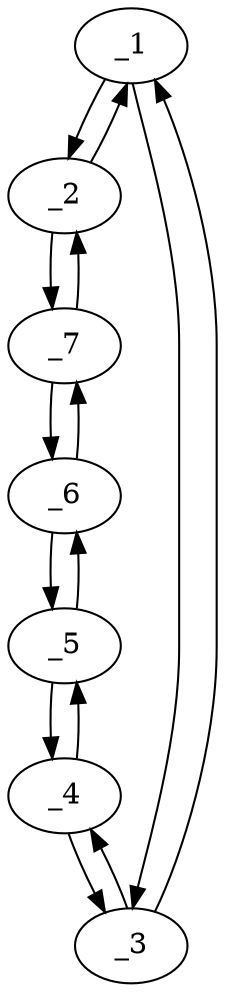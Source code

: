 digraph s0152_03 {
	_1	 [x="89.000000",
		y="116.000000"];
	_2	 [x="89.000000",
		y="118.000000"];
	_1 -> _2	 [angle="1.570796",
		orient="1.000000"];
	_3	 [x="74.000000",
		y="110.000000"];
	_1 -> _3	 [angle="-2.761086",
		orient="-0.371391"];
	_2 -> _1	 [angle="-1.570796",
		orient="-1.000000"];
	_7	 [x="81.000000",
		y="129.000000"];
	_2 -> _7	 [angle="2.199593",
		orient="0.808736"];
	_3 -> _1	 [angle="0.380506",
		orient="0.371391"];
	_4	 [x="63.000000",
		y="121.000000"];
	_3 -> _4	 [angle="2.356194",
		orient="0.707107"];
	_4 -> _3	 [angle="-0.785398",
		orient="-0.707107"];
	_5	 [x="58.000000",
		y="129.000000"];
	_4 -> _5	 [angle="2.129396",
		orient="0.847998"];
	_5 -> _4	 [angle="-1.012197",
		orient="-0.847998"];
	_6	 [x="69.000000",
		y="139.000000"];
	_5 -> _6	 [angle="0.737815",
		orient="0.672673"];
	_6 -> _5	 [angle="-2.403778",
		orient="-0.672673"];
	_6 -> _7	 [angle="-0.694738",
		orient="-0.640184"];
	_7 -> _2	 [angle="-0.942000",
		orient="-0.808736"];
	_7 -> _6	 [angle="2.446854",
		orient="0.640184"];
}
